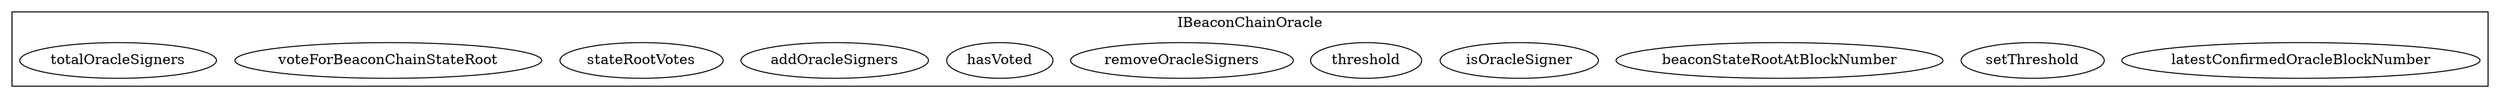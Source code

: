 strict digraph {
subgraph cluster_4938_IBeaconChainOracle {
label = "IBeaconChainOracle"
"4938_latestConfirmedOracleBlockNumber" [label="latestConfirmedOracleBlockNumber"]
"4938_setThreshold" [label="setThreshold"]
"4938_beaconStateRootAtBlockNumber" [label="beaconStateRootAtBlockNumber"]
"4938_isOracleSigner" [label="isOracleSigner"]
"4938_threshold" [label="threshold"]
"4938_removeOracleSigners" [label="removeOracleSigners"]
"4938_hasVoted" [label="hasVoted"]
"4938_addOracleSigners" [label="addOracleSigners"]
"4938_stateRootVotes" [label="stateRootVotes"]
"4938_voteForBeaconChainStateRoot" [label="voteForBeaconChainStateRoot"]
"4938_totalOracleSigners" [label="totalOracleSigners"]
}subgraph cluster_solidity {
label = "[Solidity]"
}
}